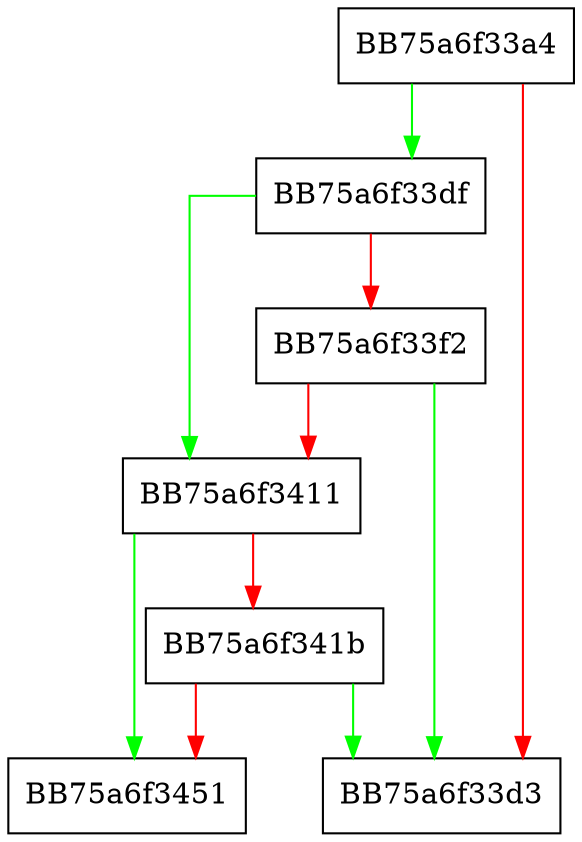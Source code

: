digraph AddHighPriSevilleAttributes {
  node [shape="box"];
  graph [splines=ortho];
  BB75a6f33a4 -> BB75a6f33df [color="green"];
  BB75a6f33a4 -> BB75a6f33d3 [color="red"];
  BB75a6f33df -> BB75a6f3411 [color="green"];
  BB75a6f33df -> BB75a6f33f2 [color="red"];
  BB75a6f33f2 -> BB75a6f33d3 [color="green"];
  BB75a6f33f2 -> BB75a6f3411 [color="red"];
  BB75a6f3411 -> BB75a6f3451 [color="green"];
  BB75a6f3411 -> BB75a6f341b [color="red"];
  BB75a6f341b -> BB75a6f33d3 [color="green"];
  BB75a6f341b -> BB75a6f3451 [color="red"];
}
